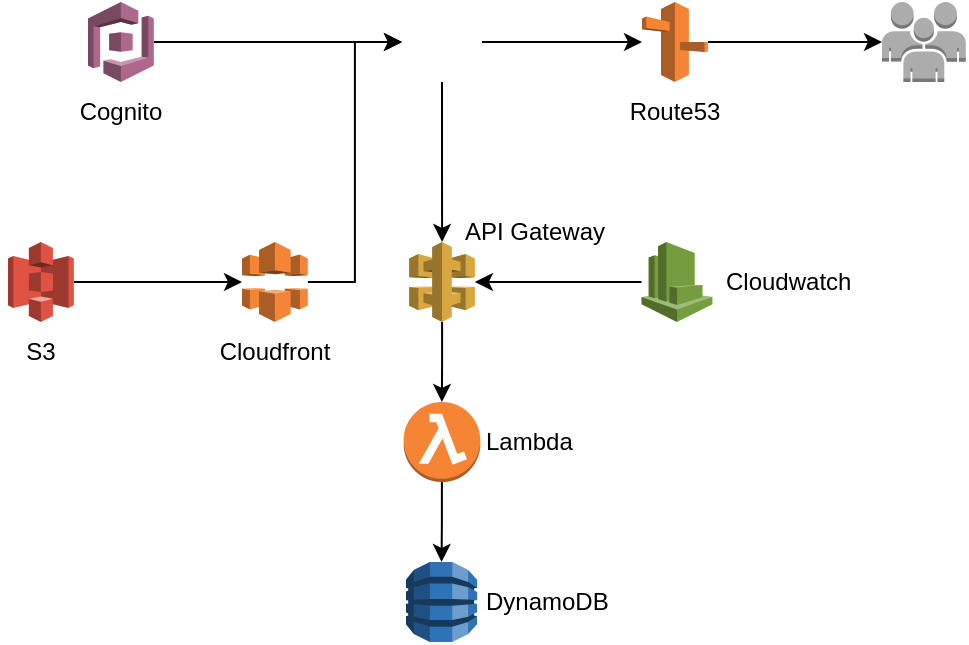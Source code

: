 <mxfile version="21.6.9" type="github">
  <diagram name="Page-1" id="SuUUq0CZ7UdTQipPiCA7">
    <mxGraphModel dx="681" dy="382" grid="1" gridSize="10" guides="1" tooltips="1" connect="1" arrows="1" fold="1" page="1" pageScale="1" pageWidth="827" pageHeight="1169" math="0" shadow="0">
      <root>
        <mxCell id="0" />
        <mxCell id="1" parent="0" />
        <mxCell id="bmgaYU25A8SX8btvQykr-13" value="" style="edgeStyle=orthogonalEdgeStyle;rounded=0;orthogonalLoop=1;jettySize=auto;html=1;" edge="1" parent="1" source="bmgaYU25A8SX8btvQykr-1" target="bmgaYU25A8SX8btvQykr-12">
          <mxGeometry relative="1" as="geometry" />
        </mxCell>
        <mxCell id="bmgaYU25A8SX8btvQykr-1" value="" style="outlineConnect=0;dashed=0;verticalLabelPosition=bottom;verticalAlign=top;align=center;html=1;shape=mxgraph.aws3.s3;fillColor=#E05243;gradientColor=none;" vertex="1" parent="1">
          <mxGeometry x="203" y="160" width="32.91" height="40" as="geometry" />
        </mxCell>
        <mxCell id="bmgaYU25A8SX8btvQykr-15" style="edgeStyle=orthogonalEdgeStyle;rounded=0;orthogonalLoop=1;jettySize=auto;html=1;entryX=0;entryY=0.5;entryDx=0;entryDy=0;" edge="1" parent="1" source="bmgaYU25A8SX8btvQykr-2" target="bmgaYU25A8SX8btvQykr-3">
          <mxGeometry relative="1" as="geometry" />
        </mxCell>
        <mxCell id="bmgaYU25A8SX8btvQykr-2" value="" style="outlineConnect=0;dashed=0;verticalLabelPosition=bottom;verticalAlign=top;align=center;html=1;shape=mxgraph.aws3.cognito;fillColor=#AD688B;gradientColor=none;" vertex="1" parent="1">
          <mxGeometry x="243.0" y="40" width="32.9" height="40" as="geometry" />
        </mxCell>
        <mxCell id="bmgaYU25A8SX8btvQykr-8" value="" style="edgeStyle=orthogonalEdgeStyle;rounded=0;orthogonalLoop=1;jettySize=auto;html=1;" edge="1" parent="1" source="bmgaYU25A8SX8btvQykr-3" target="bmgaYU25A8SX8btvQykr-6">
          <mxGeometry relative="1" as="geometry" />
        </mxCell>
        <mxCell id="bmgaYU25A8SX8btvQykr-10" value="" style="edgeStyle=orthogonalEdgeStyle;rounded=0;orthogonalLoop=1;jettySize=auto;html=1;" edge="1" parent="1" source="bmgaYU25A8SX8btvQykr-3" target="bmgaYU25A8SX8btvQykr-4">
          <mxGeometry relative="1" as="geometry" />
        </mxCell>
        <mxCell id="bmgaYU25A8SX8btvQykr-3" value="" style="shape=image;verticalLabelPosition=bottom;labelBackgroundColor=default;verticalAlign=top;aspect=fixed;imageAspect=0;image=https://cdn.freebiesupply.com/logos/thumbs/2x/react-1-logo.png;clipPath=inset(0.22% 12.67% 0.22% 12.67%);" vertex="1" parent="1">
          <mxGeometry x="400" y="40" width="40" height="40" as="geometry" />
        </mxCell>
        <mxCell id="bmgaYU25A8SX8btvQykr-16" style="edgeStyle=orthogonalEdgeStyle;rounded=0;orthogonalLoop=1;jettySize=auto;html=1;" edge="1" parent="1" source="bmgaYU25A8SX8btvQykr-4" target="bmgaYU25A8SX8btvQykr-5">
          <mxGeometry relative="1" as="geometry" />
        </mxCell>
        <mxCell id="bmgaYU25A8SX8btvQykr-4" value="" style="outlineConnect=0;dashed=0;verticalLabelPosition=bottom;verticalAlign=top;align=center;html=1;shape=mxgraph.aws3.api_gateway;fillColor=#D9A741;gradientColor=none;" vertex="1" parent="1">
          <mxGeometry x="403.55" y="160" width="32.9" height="40" as="geometry" />
        </mxCell>
        <mxCell id="bmgaYU25A8SX8btvQykr-17" style="edgeStyle=orthogonalEdgeStyle;rounded=0;orthogonalLoop=1;jettySize=auto;html=1;entryX=0.5;entryY=0;entryDx=0;entryDy=0;entryPerimeter=0;" edge="1" parent="1" source="bmgaYU25A8SX8btvQykr-5" target="bmgaYU25A8SX8btvQykr-11">
          <mxGeometry relative="1" as="geometry" />
        </mxCell>
        <mxCell id="bmgaYU25A8SX8btvQykr-5" value="" style="outlineConnect=0;dashed=0;verticalLabelPosition=bottom;verticalAlign=top;align=center;html=1;shape=mxgraph.aws3.lambda_function;fillColor=#F58534;gradientColor=none;" vertex="1" parent="1">
          <mxGeometry x="400.84" y="240" width="38.33" height="40" as="geometry" />
        </mxCell>
        <mxCell id="bmgaYU25A8SX8btvQykr-9" value="" style="edgeStyle=orthogonalEdgeStyle;rounded=0;orthogonalLoop=1;jettySize=auto;html=1;" edge="1" parent="1" source="bmgaYU25A8SX8btvQykr-6" target="bmgaYU25A8SX8btvQykr-7">
          <mxGeometry relative="1" as="geometry" />
        </mxCell>
        <mxCell id="bmgaYU25A8SX8btvQykr-6" value="" style="outlineConnect=0;dashed=0;verticalLabelPosition=bottom;verticalAlign=top;align=center;html=1;shape=mxgraph.aws3.route_53;fillColor=#F58536;gradientColor=none;" vertex="1" parent="1">
          <mxGeometry x="520" y="40" width="32.98" height="40" as="geometry" />
        </mxCell>
        <mxCell id="bmgaYU25A8SX8btvQykr-7" value="" style="outlineConnect=0;dashed=0;verticalLabelPosition=bottom;verticalAlign=top;align=center;html=1;shape=mxgraph.aws3.users;fillColor=#ACACAC;gradientColor=none;" vertex="1" parent="1">
          <mxGeometry x="640" y="40" width="41.9" height="40" as="geometry" />
        </mxCell>
        <mxCell id="bmgaYU25A8SX8btvQykr-11" value="" style="outlineConnect=0;dashed=0;verticalLabelPosition=bottom;verticalAlign=top;align=center;html=1;shape=mxgraph.aws3.dynamo_db;fillColor=#2E73B8;gradientColor=none;" vertex="1" parent="1">
          <mxGeometry x="402" y="320" width="35.56" height="40" as="geometry" />
        </mxCell>
        <mxCell id="bmgaYU25A8SX8btvQykr-14" style="edgeStyle=orthogonalEdgeStyle;rounded=0;orthogonalLoop=1;jettySize=auto;html=1;entryX=0;entryY=0.5;entryDx=0;entryDy=0;" edge="1" parent="1" source="bmgaYU25A8SX8btvQykr-12" target="bmgaYU25A8SX8btvQykr-3">
          <mxGeometry relative="1" as="geometry" />
        </mxCell>
        <mxCell id="bmgaYU25A8SX8btvQykr-12" value="" style="outlineConnect=0;dashed=0;verticalLabelPosition=bottom;verticalAlign=top;align=center;html=1;shape=mxgraph.aws3.cloudfront;fillColor=#F58536;gradientColor=none;" vertex="1" parent="1">
          <mxGeometry x="320" y="160" width="32.9" height="40" as="geometry" />
        </mxCell>
        <mxCell id="bmgaYU25A8SX8btvQykr-19" value="" style="edgeStyle=orthogonalEdgeStyle;rounded=0;orthogonalLoop=1;jettySize=auto;html=1;" edge="1" parent="1" source="bmgaYU25A8SX8btvQykr-18" target="bmgaYU25A8SX8btvQykr-4">
          <mxGeometry relative="1" as="geometry" />
        </mxCell>
        <mxCell id="bmgaYU25A8SX8btvQykr-18" value="" style="outlineConnect=0;dashed=0;verticalLabelPosition=bottom;verticalAlign=top;align=center;html=1;shape=mxgraph.aws3.cloudwatch;fillColor=#759C3E;gradientColor=none;" vertex="1" parent="1">
          <mxGeometry x="519.75" y="160" width="35.48" height="40" as="geometry" />
        </mxCell>
        <mxCell id="bmgaYU25A8SX8btvQykr-20" value="DynamoDB" style="text;html=1;align=left;verticalAlign=middle;resizable=0;points=[];autosize=1;strokeColor=none;fillColor=none;" vertex="1" parent="1">
          <mxGeometry x="440" y="325" width="80" height="30" as="geometry" />
        </mxCell>
        <mxCell id="bmgaYU25A8SX8btvQykr-21" value="Lambda" style="text;html=1;align=left;verticalAlign=middle;resizable=0;points=[];autosize=1;strokeColor=none;fillColor=none;" vertex="1" parent="1">
          <mxGeometry x="440" y="245" width="70" height="30" as="geometry" />
        </mxCell>
        <mxCell id="bmgaYU25A8SX8btvQykr-22" value="Cloudwatch" style="text;html=1;align=left;verticalAlign=middle;resizable=0;points=[];autosize=1;strokeColor=none;fillColor=none;" vertex="1" parent="1">
          <mxGeometry x="560" y="165" width="90" height="30" as="geometry" />
        </mxCell>
        <mxCell id="bmgaYU25A8SX8btvQykr-23" value="Route53" style="text;html=1;align=center;verticalAlign=middle;resizable=0;points=[];autosize=1;strokeColor=none;fillColor=none;" vertex="1" parent="1">
          <mxGeometry x="501.49" y="80" width="70" height="30" as="geometry" />
        </mxCell>
        <mxCell id="bmgaYU25A8SX8btvQykr-24" value="API Gateway" style="text;html=1;align=center;verticalAlign=middle;resizable=0;points=[];autosize=1;strokeColor=none;fillColor=none;" vertex="1" parent="1">
          <mxGeometry x="421.49" y="140" width="90" height="30" as="geometry" />
        </mxCell>
        <mxCell id="bmgaYU25A8SX8btvQykr-25" value="Cloudfront" style="text;html=1;align=center;verticalAlign=middle;resizable=0;points=[];autosize=1;strokeColor=none;fillColor=none;" vertex="1" parent="1">
          <mxGeometry x="296.45" y="200" width="80" height="30" as="geometry" />
        </mxCell>
        <mxCell id="bmgaYU25A8SX8btvQykr-26" value="S3" style="text;html=1;align=center;verticalAlign=middle;resizable=0;points=[];autosize=1;strokeColor=none;fillColor=none;" vertex="1" parent="1">
          <mxGeometry x="199.45" y="200" width="40" height="30" as="geometry" />
        </mxCell>
        <mxCell id="bmgaYU25A8SX8btvQykr-27" value="Cognito" style="text;html=1;align=center;verticalAlign=middle;resizable=0;points=[];autosize=1;strokeColor=none;fillColor=none;" vertex="1" parent="1">
          <mxGeometry x="229.45" y="80" width="60" height="30" as="geometry" />
        </mxCell>
      </root>
    </mxGraphModel>
  </diagram>
</mxfile>
